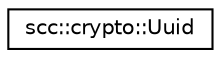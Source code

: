 digraph "Graphical Class Hierarchy"
{
 // LATEX_PDF_SIZE
  edge [fontname="Helvetica",fontsize="10",labelfontname="Helvetica",labelfontsize="10"];
  node [fontname="Helvetica",fontsize="10",shape=record];
  rankdir="LR";
  Node0 [label="scc::crypto::Uuid",height=0.2,width=0.4,color="black", fillcolor="white", style="filled",URL="$d7/d71/classscc_1_1crypto_1_1Uuid.html",tooltip="Universally unique identifier (uuid)."];
}
